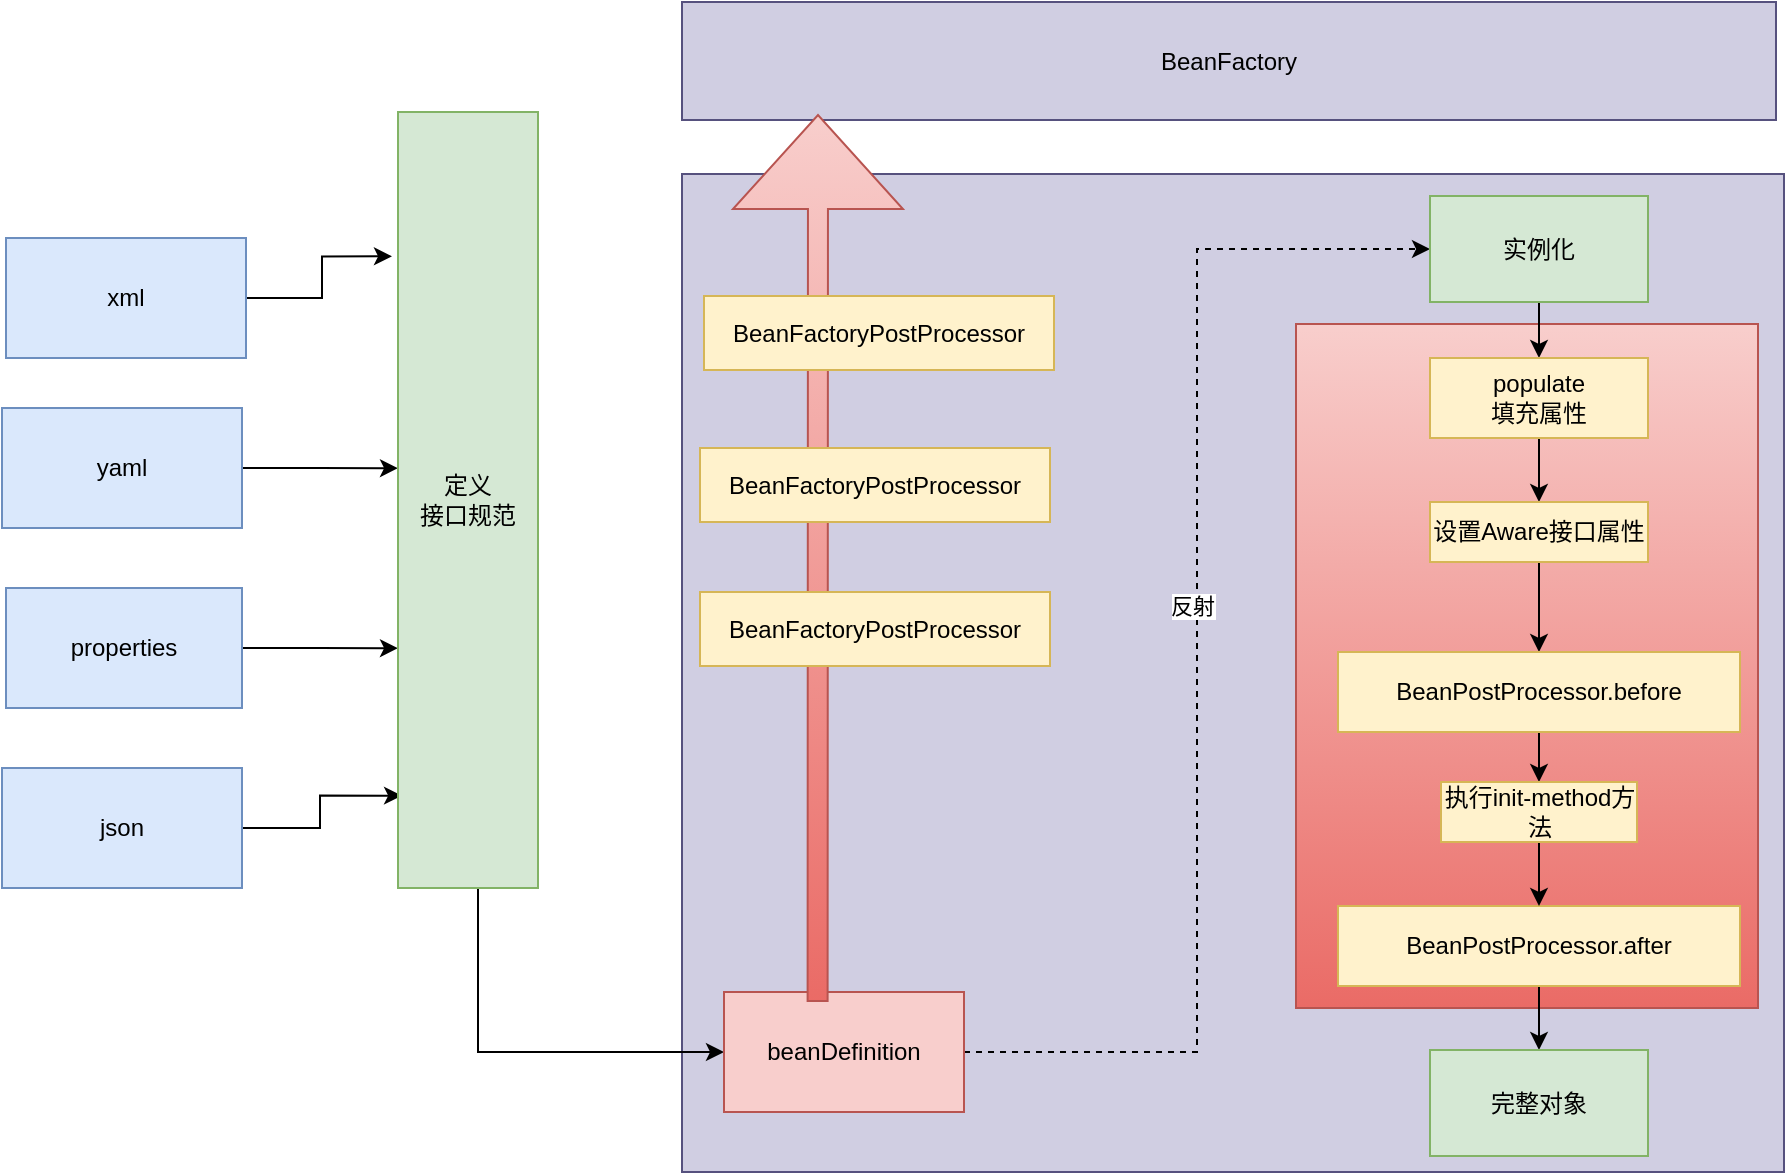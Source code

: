 <mxfile version="19.0.1" type="device"><diagram id="RaZQOMA2eFRr3HO7PusO" name="Page-1"><mxGraphModel dx="1822" dy="762" grid="0" gridSize="10" guides="1" tooltips="1" connect="1" arrows="1" fold="1" page="0" pageScale="1" pageWidth="827" pageHeight="1169" math="0" shadow="0"><root><mxCell id="0"/><mxCell id="1" parent="0"/><mxCell id="5ZSrnXUJJGsJvoCJ_uq1-13" value="" style="rounded=0;whiteSpace=wrap;html=1;fillColor=#d0cee2;strokeColor=#56517e;" vertex="1" parent="1"><mxGeometry x="155" y="105" width="551" height="499" as="geometry"/></mxCell><mxCell id="5ZSrnXUJJGsJvoCJ_uq1-6" style="edgeStyle=orthogonalEdgeStyle;rounded=0;orthogonalLoop=1;jettySize=auto;html=1;entryX=-0.043;entryY=0.186;entryDx=0;entryDy=0;entryPerimeter=0;" edge="1" parent="1" source="5ZSrnXUJJGsJvoCJ_uq1-1" target="5ZSrnXUJJGsJvoCJ_uq1-5"><mxGeometry relative="1" as="geometry"/></mxCell><mxCell id="5ZSrnXUJJGsJvoCJ_uq1-1" value="xml" style="rounded=0;whiteSpace=wrap;html=1;fillColor=#dae8fc;strokeColor=#6c8ebf;" vertex="1" parent="1"><mxGeometry x="-183" y="137" width="120" height="60" as="geometry"/></mxCell><mxCell id="5ZSrnXUJJGsJvoCJ_uq1-11" style="edgeStyle=orthogonalEdgeStyle;rounded=0;orthogonalLoop=1;jettySize=auto;html=1;entryX=0;entryY=0.459;entryDx=0;entryDy=0;entryPerimeter=0;" edge="1" parent="1" source="5ZSrnXUJJGsJvoCJ_uq1-2" target="5ZSrnXUJJGsJvoCJ_uq1-5"><mxGeometry relative="1" as="geometry"/></mxCell><mxCell id="5ZSrnXUJJGsJvoCJ_uq1-2" value="yaml&lt;span style=&quot;color: rgba(0, 0, 0, 0); font-family: monospace; font-size: 0px; text-align: start;&quot;&gt;%3CmxGraphModel%3E%3Croot%3E%3CmxCell%20id%3D%220%22%2F%3E%3CmxCell%20id%3D%221%22%20parent%3D%220%22%2F%3E%3CmxCell%20id%3D%222%22%20value%3D%22xml%22%20style%3D%22rounded%3D0%3BwhiteSpace%3Dwrap%3Bhtml%3D1%3BfillColor%3D%23dae8fc%3BstrokeColor%3D%236c8ebf%3B%22%20vertex%3D%221%22%20parent%3D%221%22%3E%3CmxGeometry%20x%3D%22-183%22%20y%3D%22137%22%20width%3D%22120%22%20height%3D%2260%22%20as%3D%22geometry%22%2F%3E%3C%2FmxCell%3E%3C%2Froot%3E%3C%2FmxGraphModel%3E&lt;/span&gt;" style="rounded=0;whiteSpace=wrap;html=1;fillColor=#dae8fc;strokeColor=#6c8ebf;" vertex="1" parent="1"><mxGeometry x="-185" y="222" width="120" height="60" as="geometry"/></mxCell><mxCell id="5ZSrnXUJJGsJvoCJ_uq1-10" style="edgeStyle=orthogonalEdgeStyle;rounded=0;orthogonalLoop=1;jettySize=auto;html=1;entryX=0;entryY=0.691;entryDx=0;entryDy=0;entryPerimeter=0;" edge="1" parent="1" source="5ZSrnXUJJGsJvoCJ_uq1-3" target="5ZSrnXUJJGsJvoCJ_uq1-5"><mxGeometry relative="1" as="geometry"/></mxCell><mxCell id="5ZSrnXUJJGsJvoCJ_uq1-3" value="properties" style="rounded=0;whiteSpace=wrap;html=1;fillColor=#dae8fc;strokeColor=#6c8ebf;" vertex="1" parent="1"><mxGeometry x="-183" y="312" width="118" height="60" as="geometry"/></mxCell><mxCell id="5ZSrnXUJJGsJvoCJ_uq1-9" style="edgeStyle=orthogonalEdgeStyle;rounded=0;orthogonalLoop=1;jettySize=auto;html=1;entryX=0.029;entryY=0.881;entryDx=0;entryDy=0;entryPerimeter=0;" edge="1" parent="1" source="5ZSrnXUJJGsJvoCJ_uq1-4" target="5ZSrnXUJJGsJvoCJ_uq1-5"><mxGeometry relative="1" as="geometry"/></mxCell><mxCell id="5ZSrnXUJJGsJvoCJ_uq1-4" value="json" style="rounded=0;whiteSpace=wrap;html=1;fillColor=#dae8fc;strokeColor=#6c8ebf;" vertex="1" parent="1"><mxGeometry x="-185" y="402" width="120" height="60" as="geometry"/></mxCell><mxCell id="5ZSrnXUJJGsJvoCJ_uq1-15" style="edgeStyle=orthogonalEdgeStyle;rounded=0;orthogonalLoop=1;jettySize=auto;html=1;" edge="1" parent="1" source="5ZSrnXUJJGsJvoCJ_uq1-5" target="5ZSrnXUJJGsJvoCJ_uq1-14"><mxGeometry relative="1" as="geometry"><Array as="points"><mxPoint x="53" y="544"/></Array></mxGeometry></mxCell><mxCell id="5ZSrnXUJJGsJvoCJ_uq1-5" value="定义&lt;br&gt;接口规范" style="rounded=0;whiteSpace=wrap;html=1;fillColor=#d5e8d4;strokeColor=#82b366;" vertex="1" parent="1"><mxGeometry x="13" y="74" width="70" height="388" as="geometry"/></mxCell><mxCell id="5ZSrnXUJJGsJvoCJ_uq1-12" value="BeanFactory" style="rounded=0;whiteSpace=wrap;html=1;fillColor=#d0cee2;strokeColor=#56517e;" vertex="1" parent="1"><mxGeometry x="155" y="19" width="547" height="59" as="geometry"/></mxCell><mxCell id="5ZSrnXUJJGsJvoCJ_uq1-33" style="edgeStyle=orthogonalEdgeStyle;rounded=0;orthogonalLoop=1;jettySize=auto;html=1;entryX=0;entryY=0.5;entryDx=0;entryDy=0;dashed=1;" edge="1" parent="1" source="5ZSrnXUJJGsJvoCJ_uq1-14" target="5ZSrnXUJJGsJvoCJ_uq1-17"><mxGeometry relative="1" as="geometry"/></mxCell><mxCell id="5ZSrnXUJJGsJvoCJ_uq1-35" value="反射" style="edgeLabel;html=1;align=center;verticalAlign=middle;resizable=0;points=[];" vertex="1" connectable="0" parent="5ZSrnXUJJGsJvoCJ_uq1-33"><mxGeometry x="0.07" y="4" relative="1" as="geometry"><mxPoint x="1" as="offset"/></mxGeometry></mxCell><mxCell id="5ZSrnXUJJGsJvoCJ_uq1-14" value="beanDefinition" style="rounded=0;whiteSpace=wrap;html=1;fillColor=#f8cecc;strokeColor=#b85450;" vertex="1" parent="1"><mxGeometry x="176" y="514" width="120" height="60" as="geometry"/></mxCell><mxCell id="5ZSrnXUJJGsJvoCJ_uq1-16" value="" style="rounded=0;whiteSpace=wrap;html=1;fillColor=#f8cecc;gradientColor=#ea6b66;strokeColor=#b85450;" vertex="1" parent="1"><mxGeometry x="462" y="180" width="231" height="342" as="geometry"/></mxCell><mxCell id="5ZSrnXUJJGsJvoCJ_uq1-19" style="edgeStyle=orthogonalEdgeStyle;rounded=0;orthogonalLoop=1;jettySize=auto;html=1;" edge="1" parent="1" source="5ZSrnXUJJGsJvoCJ_uq1-17" target="5ZSrnXUJJGsJvoCJ_uq1-18"><mxGeometry relative="1" as="geometry"/></mxCell><mxCell id="5ZSrnXUJJGsJvoCJ_uq1-17" value="实例化" style="rounded=0;whiteSpace=wrap;html=1;fillColor=#d5e8d4;strokeColor=#82b366;" vertex="1" parent="1"><mxGeometry x="529" y="116" width="109" height="53" as="geometry"/></mxCell><mxCell id="5ZSrnXUJJGsJvoCJ_uq1-25" style="edgeStyle=orthogonalEdgeStyle;rounded=0;orthogonalLoop=1;jettySize=auto;html=1;" edge="1" parent="1" source="5ZSrnXUJJGsJvoCJ_uq1-18" target="5ZSrnXUJJGsJvoCJ_uq1-20"><mxGeometry relative="1" as="geometry"/></mxCell><mxCell id="5ZSrnXUJJGsJvoCJ_uq1-18" value="populate&lt;br&gt;填充属性" style="rounded=0;whiteSpace=wrap;html=1;fillColor=#fff2cc;strokeColor=#d6b656;" vertex="1" parent="1"><mxGeometry x="529" y="197" width="109" height="40" as="geometry"/></mxCell><mxCell id="5ZSrnXUJJGsJvoCJ_uq1-26" style="edgeStyle=orthogonalEdgeStyle;rounded=0;orthogonalLoop=1;jettySize=auto;html=1;" edge="1" parent="1" source="5ZSrnXUJJGsJvoCJ_uq1-20" target="5ZSrnXUJJGsJvoCJ_uq1-21"><mxGeometry relative="1" as="geometry"/></mxCell><mxCell id="5ZSrnXUJJGsJvoCJ_uq1-20" value="设置Aware接口属性" style="rounded=0;whiteSpace=wrap;html=1;fillColor=#fff2cc;strokeColor=#d6b656;" vertex="1" parent="1"><mxGeometry x="529" y="269" width="109" height="30" as="geometry"/></mxCell><mxCell id="5ZSrnXUJJGsJvoCJ_uq1-27" style="edgeStyle=orthogonalEdgeStyle;rounded=0;orthogonalLoop=1;jettySize=auto;html=1;entryX=0.5;entryY=0;entryDx=0;entryDy=0;" edge="1" parent="1" source="5ZSrnXUJJGsJvoCJ_uq1-21" target="5ZSrnXUJJGsJvoCJ_uq1-24"><mxGeometry relative="1" as="geometry"/></mxCell><mxCell id="5ZSrnXUJJGsJvoCJ_uq1-21" value="BeanPostProcessor.before" style="rounded=0;whiteSpace=wrap;html=1;fillColor=#fff2cc;strokeColor=#d6b656;" vertex="1" parent="1"><mxGeometry x="483" y="344" width="201" height="40" as="geometry"/></mxCell><mxCell id="5ZSrnXUJJGsJvoCJ_uq1-30" style="edgeStyle=orthogonalEdgeStyle;rounded=0;orthogonalLoop=1;jettySize=auto;html=1;" edge="1" parent="1" source="5ZSrnXUJJGsJvoCJ_uq1-22" target="5ZSrnXUJJGsJvoCJ_uq1-29"><mxGeometry relative="1" as="geometry"/></mxCell><mxCell id="5ZSrnXUJJGsJvoCJ_uq1-22" value="BeanPostProcessor.after" style="rounded=0;whiteSpace=wrap;html=1;fillColor=#fff2cc;strokeColor=#d6b656;" vertex="1" parent="1"><mxGeometry x="483" y="471" width="201" height="40" as="geometry"/></mxCell><mxCell id="5ZSrnXUJJGsJvoCJ_uq1-28" style="edgeStyle=orthogonalEdgeStyle;rounded=0;orthogonalLoop=1;jettySize=auto;html=1;" edge="1" parent="1" source="5ZSrnXUJJGsJvoCJ_uq1-24" target="5ZSrnXUJJGsJvoCJ_uq1-22"><mxGeometry relative="1" as="geometry"/></mxCell><mxCell id="5ZSrnXUJJGsJvoCJ_uq1-24" value="执行init-method方法" style="rounded=0;whiteSpace=wrap;html=1;fillColor=#fff2cc;strokeColor=#d6b656;" vertex="1" parent="1"><mxGeometry x="534.5" y="409" width="98" height="30" as="geometry"/></mxCell><mxCell id="5ZSrnXUJJGsJvoCJ_uq1-29" value="完整对象" style="rounded=0;whiteSpace=wrap;html=1;fillColor=#d5e8d4;strokeColor=#82b366;" vertex="1" parent="1"><mxGeometry x="529" y="543" width="109" height="53" as="geometry"/></mxCell><mxCell id="5ZSrnXUJJGsJvoCJ_uq1-37" value="" style="shape=flexArrow;endArrow=classic;html=1;rounded=0;endWidth=74;endSize=15.34;exitX=0.39;exitY=0.083;exitDx=0;exitDy=0;exitPerimeter=0;fillColor=#f8cecc;gradientColor=#ea6b66;strokeColor=#b85450;" edge="1" parent="1" source="5ZSrnXUJJGsJvoCJ_uq1-14"><mxGeometry width="50" height="50" relative="1" as="geometry"><mxPoint x="228" y="501" as="sourcePoint"/><mxPoint x="223" y="75" as="targetPoint"/></mxGeometry></mxCell><mxCell id="5ZSrnXUJJGsJvoCJ_uq1-39" value="BeanFactoryPostProcessor" style="rounded=0;whiteSpace=wrap;html=1;fillColor=#fff2cc;strokeColor=#d6b656;" vertex="1" parent="1"><mxGeometry x="166" y="166" width="175" height="37" as="geometry"/></mxCell><mxCell id="5ZSrnXUJJGsJvoCJ_uq1-41" value="BeanFactoryPostProcessor" style="rounded=0;whiteSpace=wrap;html=1;fillColor=#fff2cc;strokeColor=#d6b656;" vertex="1" parent="1"><mxGeometry x="164" y="242" width="175" height="37" as="geometry"/></mxCell><mxCell id="5ZSrnXUJJGsJvoCJ_uq1-42" value="BeanFactoryPostProcessor" style="rounded=0;whiteSpace=wrap;html=1;fillColor=#fff2cc;strokeColor=#d6b656;" vertex="1" parent="1"><mxGeometry x="164" y="314" width="175" height="37" as="geometry"/></mxCell></root></mxGraphModel></diagram></mxfile>